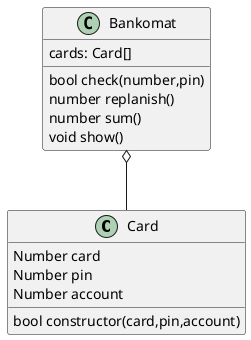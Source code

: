 @startuml

class Card {
    Number card
    Number pin
    Number account
    bool constructor(card,pin,account)
}

class Bankomat {

cards: Card[]
bool check(number,pin)
number replanish()
number sum()
void show()

}

Bankomat o-- Card

@enduml